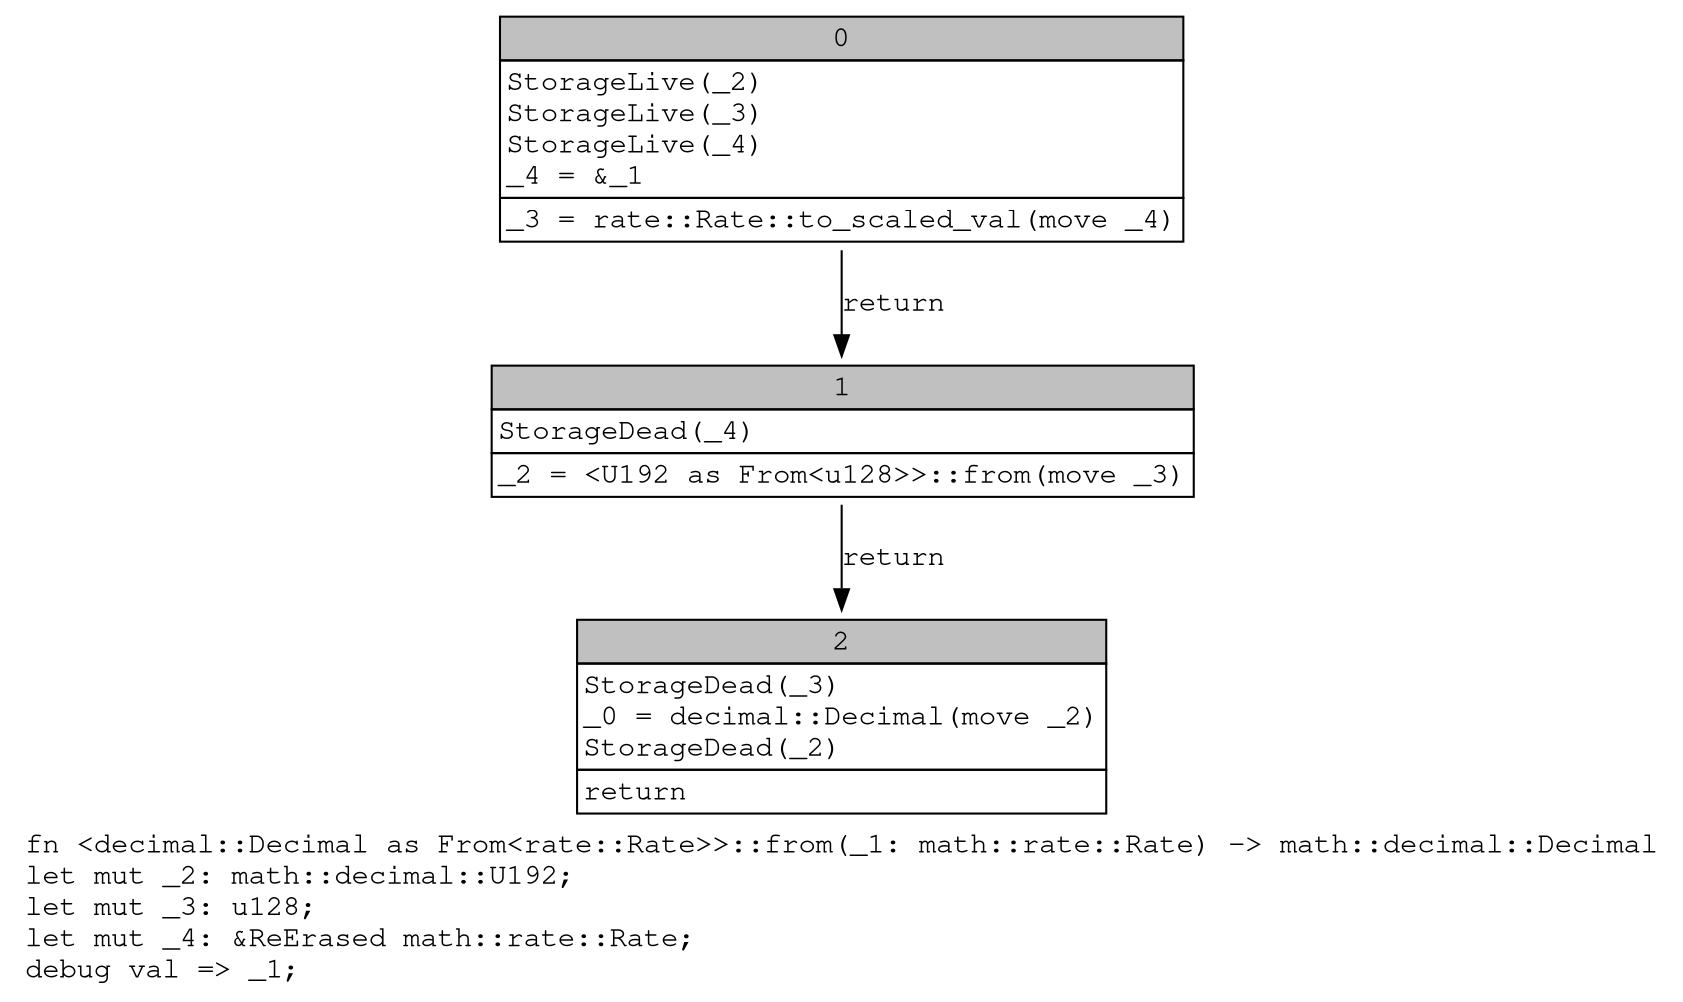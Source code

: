 digraph Mir_0_148 {
    graph [fontname="Courier, monospace"];
    node [fontname="Courier, monospace"];
    edge [fontname="Courier, monospace"];
    label=<fn &lt;decimal::Decimal as From&lt;rate::Rate&gt;&gt;::from(_1: math::rate::Rate) -&gt; math::decimal::Decimal<br align="left"/>let mut _2: math::decimal::U192;<br align="left"/>let mut _3: u128;<br align="left"/>let mut _4: &amp;ReErased math::rate::Rate;<br align="left"/>debug val =&gt; _1;<br align="left"/>>;
    bb0__0_148 [shape="none", label=<<table border="0" cellborder="1" cellspacing="0"><tr><td bgcolor="gray" align="center" colspan="1">0</td></tr><tr><td align="left" balign="left">StorageLive(_2)<br/>StorageLive(_3)<br/>StorageLive(_4)<br/>_4 = &amp;_1<br/></td></tr><tr><td align="left">_3 = rate::Rate::to_scaled_val(move _4)</td></tr></table>>];
    bb1__0_148 [shape="none", label=<<table border="0" cellborder="1" cellspacing="0"><tr><td bgcolor="gray" align="center" colspan="1">1</td></tr><tr><td align="left" balign="left">StorageDead(_4)<br/></td></tr><tr><td align="left">_2 = &lt;U192 as From&lt;u128&gt;&gt;::from(move _3)</td></tr></table>>];
    bb2__0_148 [shape="none", label=<<table border="0" cellborder="1" cellspacing="0"><tr><td bgcolor="gray" align="center" colspan="1">2</td></tr><tr><td align="left" balign="left">StorageDead(_3)<br/>_0 = decimal::Decimal(move _2)<br/>StorageDead(_2)<br/></td></tr><tr><td align="left">return</td></tr></table>>];
    bb0__0_148 -> bb1__0_148 [label="return"];
    bb1__0_148 -> bb2__0_148 [label="return"];
}
